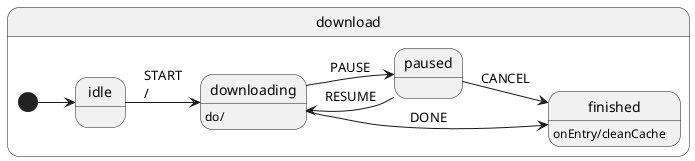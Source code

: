 @startuml
left to right direction
state "download" as download {
  [*] --> download.idle

  state "idle" as download.idle {
    download.idle --> download.downloading : START\l/
  }

  state "downloading" as download.downloading {
    download.downloading : do/
    download.downloading --> download.paused : PAUSE
    download.downloading --> download.finished : DONE
  }

  state "paused" as download.paused {
    download.paused --> download.downloading : RESUME
    download.paused --> download.finished : CANCEL
  }

  state "finished" as download.finished {
    download.finished : onEntry/cleanCache
  }
}
@enduml
